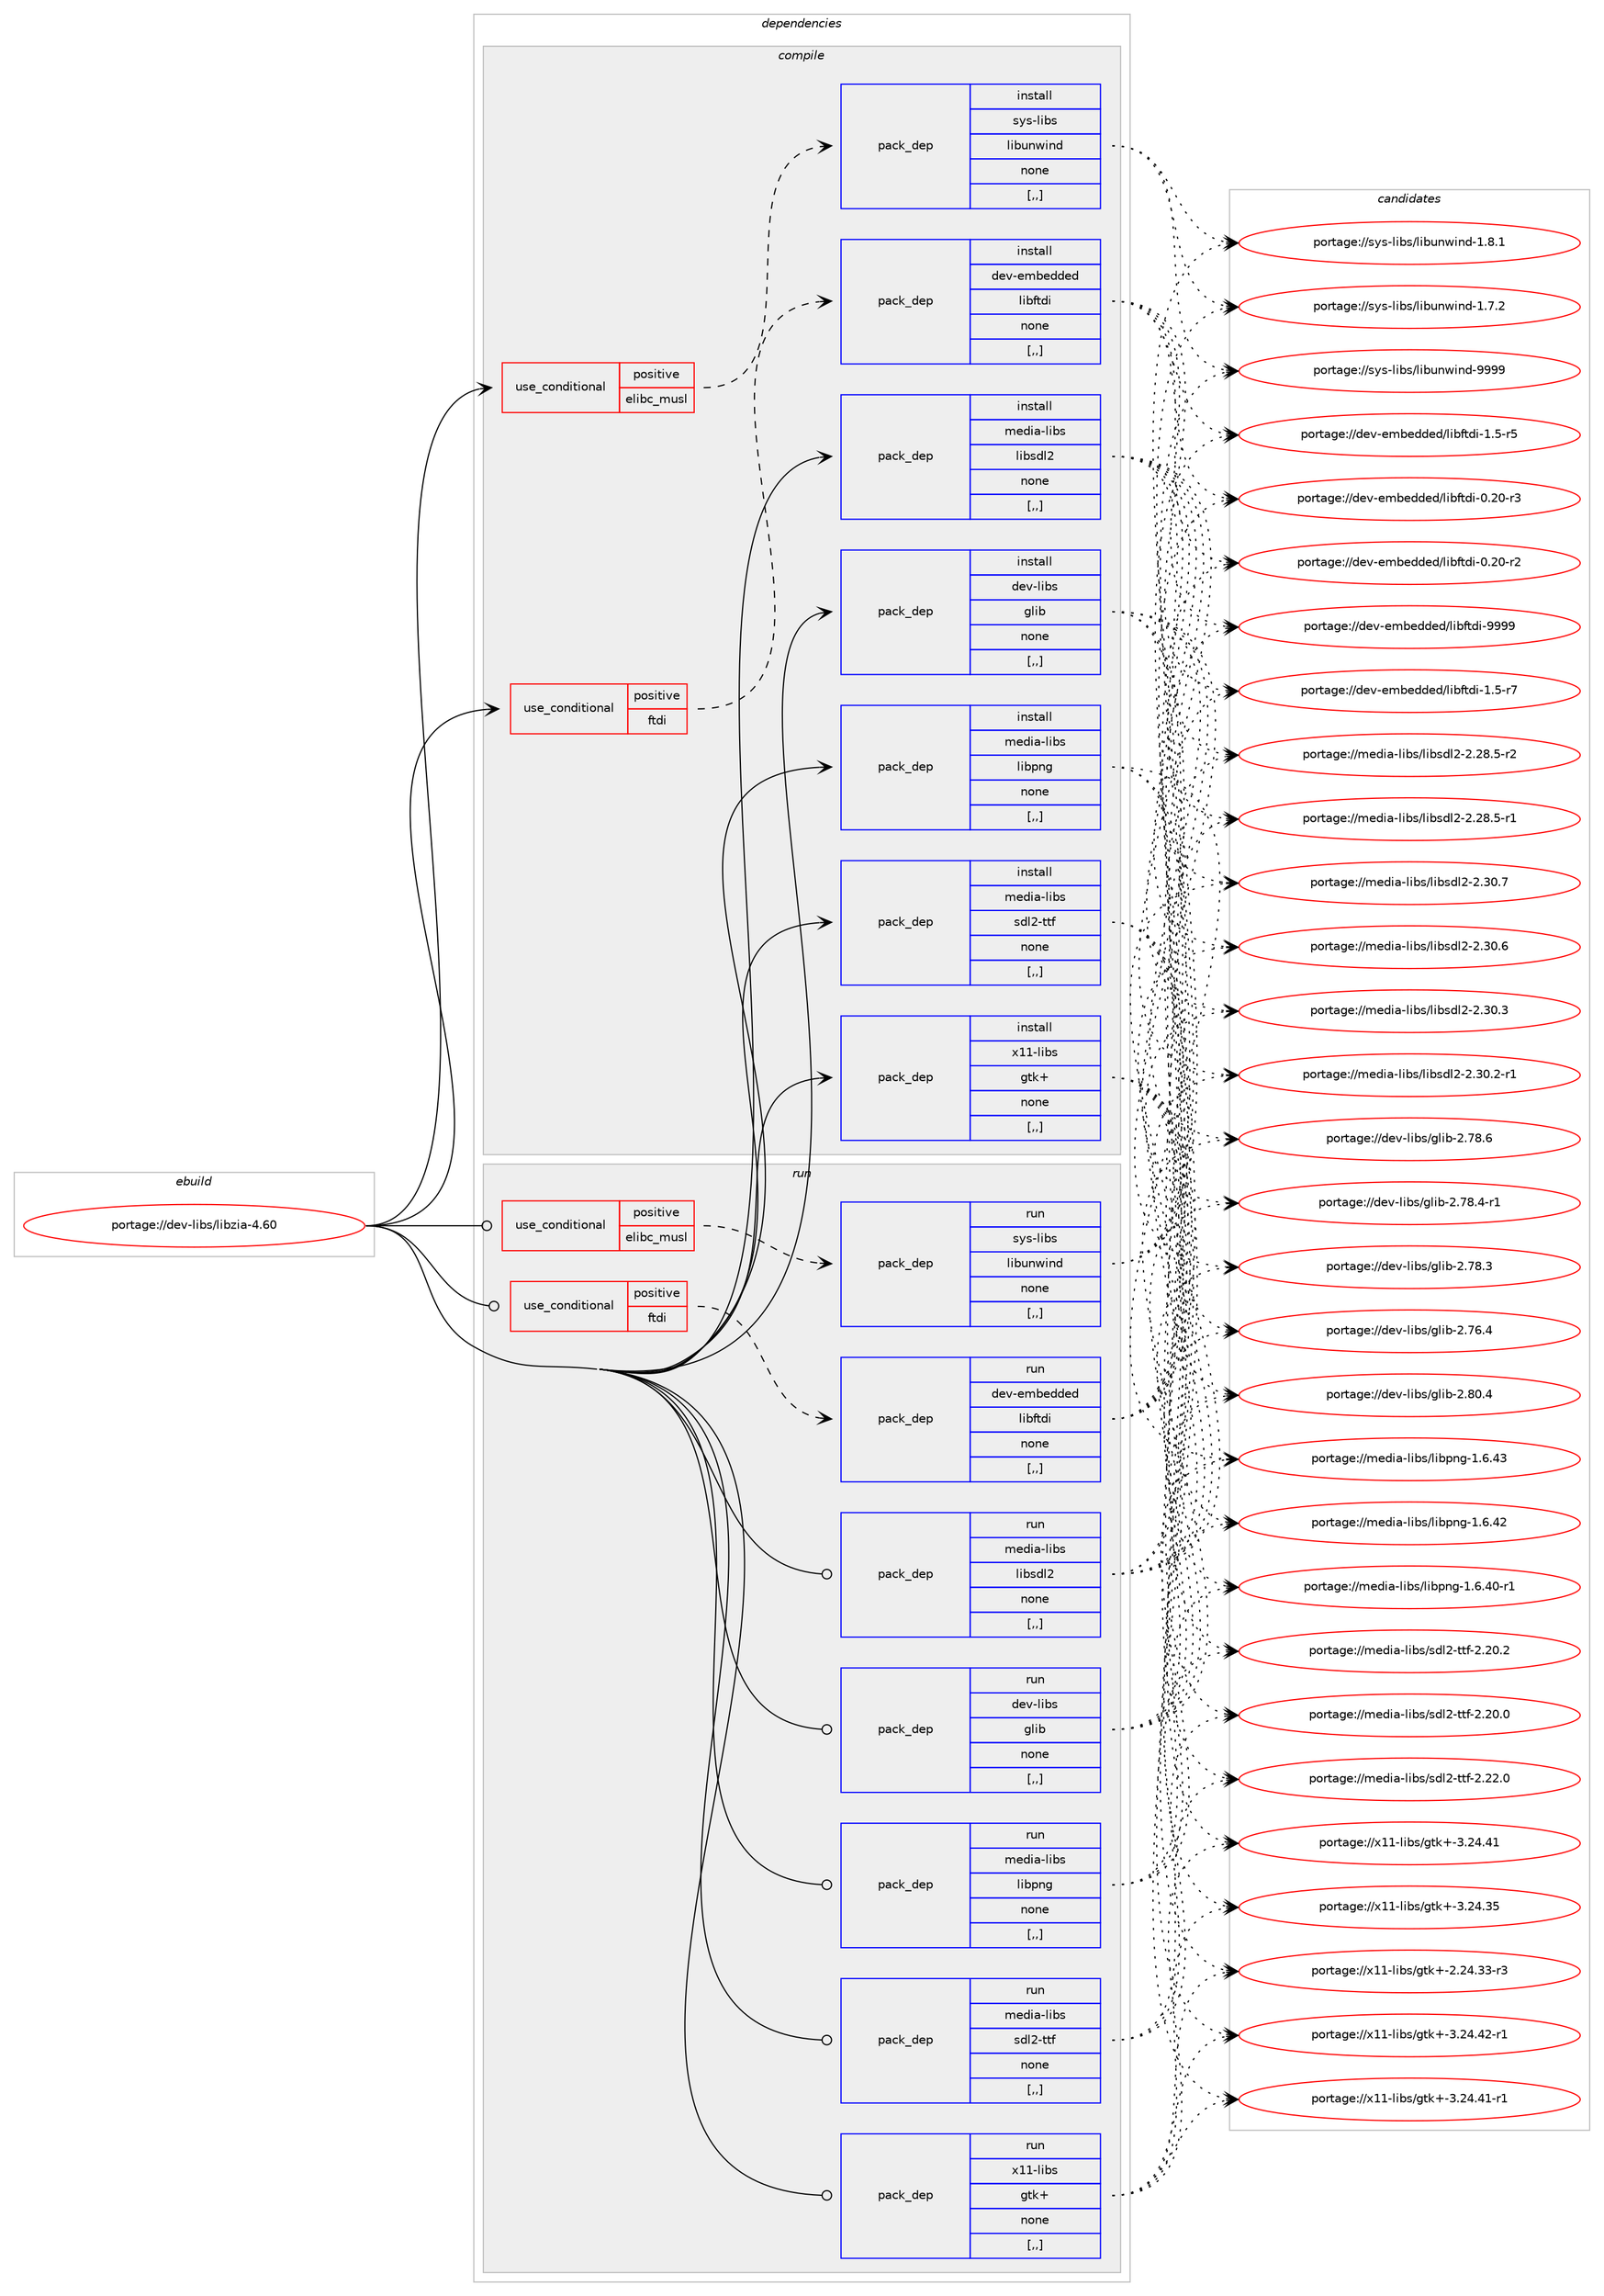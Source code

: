 digraph prolog {

# *************
# Graph options
# *************

newrank=true;
concentrate=true;
compound=true;
graph [rankdir=LR,fontname=Helvetica,fontsize=10,ranksep=1.5];#, ranksep=2.5, nodesep=0.2];
edge  [arrowhead=vee];
node  [fontname=Helvetica,fontsize=10];

# **********
# The ebuild
# **********

subgraph cluster_leftcol {
color=gray;
label=<<i>ebuild</i>>;
id [label="portage://dev-libs/libzia-4.60", color=red, width=4, href="../dev-libs/libzia-4.60.svg"];
}

# ****************
# The dependencies
# ****************

subgraph cluster_midcol {
color=gray;
label=<<i>dependencies</i>>;
subgraph cluster_compile {
fillcolor="#eeeeee";
style=filled;
label=<<i>compile</i>>;
subgraph cond157710 {
dependency606334 [label=<<TABLE BORDER="0" CELLBORDER="1" CELLSPACING="0" CELLPADDING="4"><TR><TD ROWSPAN="3" CELLPADDING="10">use_conditional</TD></TR><TR><TD>positive</TD></TR><TR><TD>elibc_musl</TD></TR></TABLE>>, shape=none, color=red];
subgraph pack443858 {
dependency606335 [label=<<TABLE BORDER="0" CELLBORDER="1" CELLSPACING="0" CELLPADDING="4" WIDTH="220"><TR><TD ROWSPAN="6" CELLPADDING="30">pack_dep</TD></TR><TR><TD WIDTH="110">install</TD></TR><TR><TD>sys-libs</TD></TR><TR><TD>libunwind</TD></TR><TR><TD>none</TD></TR><TR><TD>[,,]</TD></TR></TABLE>>, shape=none, color=blue];
}
dependency606334:e -> dependency606335:w [weight=20,style="dashed",arrowhead="vee"];
}
id:e -> dependency606334:w [weight=20,style="solid",arrowhead="vee"];
subgraph cond157711 {
dependency606336 [label=<<TABLE BORDER="0" CELLBORDER="1" CELLSPACING="0" CELLPADDING="4"><TR><TD ROWSPAN="3" CELLPADDING="10">use_conditional</TD></TR><TR><TD>positive</TD></TR><TR><TD>ftdi</TD></TR></TABLE>>, shape=none, color=red];
subgraph pack443859 {
dependency606337 [label=<<TABLE BORDER="0" CELLBORDER="1" CELLSPACING="0" CELLPADDING="4" WIDTH="220"><TR><TD ROWSPAN="6" CELLPADDING="30">pack_dep</TD></TR><TR><TD WIDTH="110">install</TD></TR><TR><TD>dev-embedded</TD></TR><TR><TD>libftdi</TD></TR><TR><TD>none</TD></TR><TR><TD>[,,]</TD></TR></TABLE>>, shape=none, color=blue];
}
dependency606336:e -> dependency606337:w [weight=20,style="dashed",arrowhead="vee"];
}
id:e -> dependency606336:w [weight=20,style="solid",arrowhead="vee"];
subgraph pack443860 {
dependency606338 [label=<<TABLE BORDER="0" CELLBORDER="1" CELLSPACING="0" CELLPADDING="4" WIDTH="220"><TR><TD ROWSPAN="6" CELLPADDING="30">pack_dep</TD></TR><TR><TD WIDTH="110">install</TD></TR><TR><TD>dev-libs</TD></TR><TR><TD>glib</TD></TR><TR><TD>none</TD></TR><TR><TD>[,,]</TD></TR></TABLE>>, shape=none, color=blue];
}
id:e -> dependency606338:w [weight=20,style="solid",arrowhead="vee"];
subgraph pack443861 {
dependency606339 [label=<<TABLE BORDER="0" CELLBORDER="1" CELLSPACING="0" CELLPADDING="4" WIDTH="220"><TR><TD ROWSPAN="6" CELLPADDING="30">pack_dep</TD></TR><TR><TD WIDTH="110">install</TD></TR><TR><TD>media-libs</TD></TR><TR><TD>libpng</TD></TR><TR><TD>none</TD></TR><TR><TD>[,,]</TD></TR></TABLE>>, shape=none, color=blue];
}
id:e -> dependency606339:w [weight=20,style="solid",arrowhead="vee"];
subgraph pack443862 {
dependency606340 [label=<<TABLE BORDER="0" CELLBORDER="1" CELLSPACING="0" CELLPADDING="4" WIDTH="220"><TR><TD ROWSPAN="6" CELLPADDING="30">pack_dep</TD></TR><TR><TD WIDTH="110">install</TD></TR><TR><TD>media-libs</TD></TR><TR><TD>libsdl2</TD></TR><TR><TD>none</TD></TR><TR><TD>[,,]</TD></TR></TABLE>>, shape=none, color=blue];
}
id:e -> dependency606340:w [weight=20,style="solid",arrowhead="vee"];
subgraph pack443863 {
dependency606341 [label=<<TABLE BORDER="0" CELLBORDER="1" CELLSPACING="0" CELLPADDING="4" WIDTH="220"><TR><TD ROWSPAN="6" CELLPADDING="30">pack_dep</TD></TR><TR><TD WIDTH="110">install</TD></TR><TR><TD>media-libs</TD></TR><TR><TD>sdl2-ttf</TD></TR><TR><TD>none</TD></TR><TR><TD>[,,]</TD></TR></TABLE>>, shape=none, color=blue];
}
id:e -> dependency606341:w [weight=20,style="solid",arrowhead="vee"];
subgraph pack443864 {
dependency606342 [label=<<TABLE BORDER="0" CELLBORDER="1" CELLSPACING="0" CELLPADDING="4" WIDTH="220"><TR><TD ROWSPAN="6" CELLPADDING="30">pack_dep</TD></TR><TR><TD WIDTH="110">install</TD></TR><TR><TD>x11-libs</TD></TR><TR><TD>gtk+</TD></TR><TR><TD>none</TD></TR><TR><TD>[,,]</TD></TR></TABLE>>, shape=none, color=blue];
}
id:e -> dependency606342:w [weight=20,style="solid",arrowhead="vee"];
}
subgraph cluster_compileandrun {
fillcolor="#eeeeee";
style=filled;
label=<<i>compile and run</i>>;
}
subgraph cluster_run {
fillcolor="#eeeeee";
style=filled;
label=<<i>run</i>>;
subgraph cond157712 {
dependency606343 [label=<<TABLE BORDER="0" CELLBORDER="1" CELLSPACING="0" CELLPADDING="4"><TR><TD ROWSPAN="3" CELLPADDING="10">use_conditional</TD></TR><TR><TD>positive</TD></TR><TR><TD>elibc_musl</TD></TR></TABLE>>, shape=none, color=red];
subgraph pack443865 {
dependency606344 [label=<<TABLE BORDER="0" CELLBORDER="1" CELLSPACING="0" CELLPADDING="4" WIDTH="220"><TR><TD ROWSPAN="6" CELLPADDING="30">pack_dep</TD></TR><TR><TD WIDTH="110">run</TD></TR><TR><TD>sys-libs</TD></TR><TR><TD>libunwind</TD></TR><TR><TD>none</TD></TR><TR><TD>[,,]</TD></TR></TABLE>>, shape=none, color=blue];
}
dependency606343:e -> dependency606344:w [weight=20,style="dashed",arrowhead="vee"];
}
id:e -> dependency606343:w [weight=20,style="solid",arrowhead="odot"];
subgraph cond157713 {
dependency606345 [label=<<TABLE BORDER="0" CELLBORDER="1" CELLSPACING="0" CELLPADDING="4"><TR><TD ROWSPAN="3" CELLPADDING="10">use_conditional</TD></TR><TR><TD>positive</TD></TR><TR><TD>ftdi</TD></TR></TABLE>>, shape=none, color=red];
subgraph pack443866 {
dependency606346 [label=<<TABLE BORDER="0" CELLBORDER="1" CELLSPACING="0" CELLPADDING="4" WIDTH="220"><TR><TD ROWSPAN="6" CELLPADDING="30">pack_dep</TD></TR><TR><TD WIDTH="110">run</TD></TR><TR><TD>dev-embedded</TD></TR><TR><TD>libftdi</TD></TR><TR><TD>none</TD></TR><TR><TD>[,,]</TD></TR></TABLE>>, shape=none, color=blue];
}
dependency606345:e -> dependency606346:w [weight=20,style="dashed",arrowhead="vee"];
}
id:e -> dependency606345:w [weight=20,style="solid",arrowhead="odot"];
subgraph pack443867 {
dependency606347 [label=<<TABLE BORDER="0" CELLBORDER="1" CELLSPACING="0" CELLPADDING="4" WIDTH="220"><TR><TD ROWSPAN="6" CELLPADDING="30">pack_dep</TD></TR><TR><TD WIDTH="110">run</TD></TR><TR><TD>dev-libs</TD></TR><TR><TD>glib</TD></TR><TR><TD>none</TD></TR><TR><TD>[,,]</TD></TR></TABLE>>, shape=none, color=blue];
}
id:e -> dependency606347:w [weight=20,style="solid",arrowhead="odot"];
subgraph pack443868 {
dependency606348 [label=<<TABLE BORDER="0" CELLBORDER="1" CELLSPACING="0" CELLPADDING="4" WIDTH="220"><TR><TD ROWSPAN="6" CELLPADDING="30">pack_dep</TD></TR><TR><TD WIDTH="110">run</TD></TR><TR><TD>media-libs</TD></TR><TR><TD>libpng</TD></TR><TR><TD>none</TD></TR><TR><TD>[,,]</TD></TR></TABLE>>, shape=none, color=blue];
}
id:e -> dependency606348:w [weight=20,style="solid",arrowhead="odot"];
subgraph pack443869 {
dependency606349 [label=<<TABLE BORDER="0" CELLBORDER="1" CELLSPACING="0" CELLPADDING="4" WIDTH="220"><TR><TD ROWSPAN="6" CELLPADDING="30">pack_dep</TD></TR><TR><TD WIDTH="110">run</TD></TR><TR><TD>media-libs</TD></TR><TR><TD>libsdl2</TD></TR><TR><TD>none</TD></TR><TR><TD>[,,]</TD></TR></TABLE>>, shape=none, color=blue];
}
id:e -> dependency606349:w [weight=20,style="solid",arrowhead="odot"];
subgraph pack443870 {
dependency606350 [label=<<TABLE BORDER="0" CELLBORDER="1" CELLSPACING="0" CELLPADDING="4" WIDTH="220"><TR><TD ROWSPAN="6" CELLPADDING="30">pack_dep</TD></TR><TR><TD WIDTH="110">run</TD></TR><TR><TD>media-libs</TD></TR><TR><TD>sdl2-ttf</TD></TR><TR><TD>none</TD></TR><TR><TD>[,,]</TD></TR></TABLE>>, shape=none, color=blue];
}
id:e -> dependency606350:w [weight=20,style="solid",arrowhead="odot"];
subgraph pack443871 {
dependency606351 [label=<<TABLE BORDER="0" CELLBORDER="1" CELLSPACING="0" CELLPADDING="4" WIDTH="220"><TR><TD ROWSPAN="6" CELLPADDING="30">pack_dep</TD></TR><TR><TD WIDTH="110">run</TD></TR><TR><TD>x11-libs</TD></TR><TR><TD>gtk+</TD></TR><TR><TD>none</TD></TR><TR><TD>[,,]</TD></TR></TABLE>>, shape=none, color=blue];
}
id:e -> dependency606351:w [weight=20,style="solid",arrowhead="odot"];
}
}

# **************
# The candidates
# **************

subgraph cluster_choices {
rank=same;
color=gray;
label=<<i>candidates</i>>;

subgraph choice443858 {
color=black;
nodesep=1;
choice115121115451081059811547108105981171101191051101004557575757 [label="portage://sys-libs/libunwind-9999", color=red, width=4,href="../sys-libs/libunwind-9999.svg"];
choice11512111545108105981154710810598117110119105110100454946564649 [label="portage://sys-libs/libunwind-1.8.1", color=red, width=4,href="../sys-libs/libunwind-1.8.1.svg"];
choice11512111545108105981154710810598117110119105110100454946554650 [label="portage://sys-libs/libunwind-1.7.2", color=red, width=4,href="../sys-libs/libunwind-1.7.2.svg"];
dependency606335:e -> choice115121115451081059811547108105981171101191051101004557575757:w [style=dotted,weight="100"];
dependency606335:e -> choice11512111545108105981154710810598117110119105110100454946564649:w [style=dotted,weight="100"];
dependency606335:e -> choice11512111545108105981154710810598117110119105110100454946554650:w [style=dotted,weight="100"];
}
subgraph choice443859 {
color=black;
nodesep=1;
choice100101118451011099810110010010110047108105981021161001054557575757 [label="portage://dev-embedded/libftdi-9999", color=red, width=4,href="../dev-embedded/libftdi-9999.svg"];
choice10010111845101109981011001001011004710810598102116100105454946534511455 [label="portage://dev-embedded/libftdi-1.5-r7", color=red, width=4,href="../dev-embedded/libftdi-1.5-r7.svg"];
choice10010111845101109981011001001011004710810598102116100105454946534511453 [label="portage://dev-embedded/libftdi-1.5-r5", color=red, width=4,href="../dev-embedded/libftdi-1.5-r5.svg"];
choice1001011184510110998101100100101100471081059810211610010545484650484511451 [label="portage://dev-embedded/libftdi-0.20-r3", color=red, width=4,href="../dev-embedded/libftdi-0.20-r3.svg"];
choice1001011184510110998101100100101100471081059810211610010545484650484511450 [label="portage://dev-embedded/libftdi-0.20-r2", color=red, width=4,href="../dev-embedded/libftdi-0.20-r2.svg"];
dependency606337:e -> choice100101118451011099810110010010110047108105981021161001054557575757:w [style=dotted,weight="100"];
dependency606337:e -> choice10010111845101109981011001001011004710810598102116100105454946534511455:w [style=dotted,weight="100"];
dependency606337:e -> choice10010111845101109981011001001011004710810598102116100105454946534511453:w [style=dotted,weight="100"];
dependency606337:e -> choice1001011184510110998101100100101100471081059810211610010545484650484511451:w [style=dotted,weight="100"];
dependency606337:e -> choice1001011184510110998101100100101100471081059810211610010545484650484511450:w [style=dotted,weight="100"];
}
subgraph choice443860 {
color=black;
nodesep=1;
choice1001011184510810598115471031081059845504656484652 [label="portage://dev-libs/glib-2.80.4", color=red, width=4,href="../dev-libs/glib-2.80.4.svg"];
choice1001011184510810598115471031081059845504655564654 [label="portage://dev-libs/glib-2.78.6", color=red, width=4,href="../dev-libs/glib-2.78.6.svg"];
choice10010111845108105981154710310810598455046555646524511449 [label="portage://dev-libs/glib-2.78.4-r1", color=red, width=4,href="../dev-libs/glib-2.78.4-r1.svg"];
choice1001011184510810598115471031081059845504655564651 [label="portage://dev-libs/glib-2.78.3", color=red, width=4,href="../dev-libs/glib-2.78.3.svg"];
choice1001011184510810598115471031081059845504655544652 [label="portage://dev-libs/glib-2.76.4", color=red, width=4,href="../dev-libs/glib-2.76.4.svg"];
dependency606338:e -> choice1001011184510810598115471031081059845504656484652:w [style=dotted,weight="100"];
dependency606338:e -> choice1001011184510810598115471031081059845504655564654:w [style=dotted,weight="100"];
dependency606338:e -> choice10010111845108105981154710310810598455046555646524511449:w [style=dotted,weight="100"];
dependency606338:e -> choice1001011184510810598115471031081059845504655564651:w [style=dotted,weight="100"];
dependency606338:e -> choice1001011184510810598115471031081059845504655544652:w [style=dotted,weight="100"];
}
subgraph choice443861 {
color=black;
nodesep=1;
choice109101100105974510810598115471081059811211010345494654465251 [label="portage://media-libs/libpng-1.6.43", color=red, width=4,href="../media-libs/libpng-1.6.43.svg"];
choice109101100105974510810598115471081059811211010345494654465250 [label="portage://media-libs/libpng-1.6.42", color=red, width=4,href="../media-libs/libpng-1.6.42.svg"];
choice1091011001059745108105981154710810598112110103454946544652484511449 [label="portage://media-libs/libpng-1.6.40-r1", color=red, width=4,href="../media-libs/libpng-1.6.40-r1.svg"];
dependency606339:e -> choice109101100105974510810598115471081059811211010345494654465251:w [style=dotted,weight="100"];
dependency606339:e -> choice109101100105974510810598115471081059811211010345494654465250:w [style=dotted,weight="100"];
dependency606339:e -> choice1091011001059745108105981154710810598112110103454946544652484511449:w [style=dotted,weight="100"];
}
subgraph choice443862 {
color=black;
nodesep=1;
choice10910110010597451081059811547108105981151001085045504651484655 [label="portage://media-libs/libsdl2-2.30.7", color=red, width=4,href="../media-libs/libsdl2-2.30.7.svg"];
choice10910110010597451081059811547108105981151001085045504651484654 [label="portage://media-libs/libsdl2-2.30.6", color=red, width=4,href="../media-libs/libsdl2-2.30.6.svg"];
choice10910110010597451081059811547108105981151001085045504651484651 [label="portage://media-libs/libsdl2-2.30.3", color=red, width=4,href="../media-libs/libsdl2-2.30.3.svg"];
choice109101100105974510810598115471081059811510010850455046514846504511449 [label="portage://media-libs/libsdl2-2.30.2-r1", color=red, width=4,href="../media-libs/libsdl2-2.30.2-r1.svg"];
choice109101100105974510810598115471081059811510010850455046505646534511450 [label="portage://media-libs/libsdl2-2.28.5-r2", color=red, width=4,href="../media-libs/libsdl2-2.28.5-r2.svg"];
choice109101100105974510810598115471081059811510010850455046505646534511449 [label="portage://media-libs/libsdl2-2.28.5-r1", color=red, width=4,href="../media-libs/libsdl2-2.28.5-r1.svg"];
dependency606340:e -> choice10910110010597451081059811547108105981151001085045504651484655:w [style=dotted,weight="100"];
dependency606340:e -> choice10910110010597451081059811547108105981151001085045504651484654:w [style=dotted,weight="100"];
dependency606340:e -> choice10910110010597451081059811547108105981151001085045504651484651:w [style=dotted,weight="100"];
dependency606340:e -> choice109101100105974510810598115471081059811510010850455046514846504511449:w [style=dotted,weight="100"];
dependency606340:e -> choice109101100105974510810598115471081059811510010850455046505646534511450:w [style=dotted,weight="100"];
dependency606340:e -> choice109101100105974510810598115471081059811510010850455046505646534511449:w [style=dotted,weight="100"];
}
subgraph choice443863 {
color=black;
nodesep=1;
choice10910110010597451081059811547115100108504511611610245504650504648 [label="portage://media-libs/sdl2-ttf-2.22.0", color=red, width=4,href="../media-libs/sdl2-ttf-2.22.0.svg"];
choice10910110010597451081059811547115100108504511611610245504650484650 [label="portage://media-libs/sdl2-ttf-2.20.2", color=red, width=4,href="../media-libs/sdl2-ttf-2.20.2.svg"];
choice10910110010597451081059811547115100108504511611610245504650484648 [label="portage://media-libs/sdl2-ttf-2.20.0", color=red, width=4,href="../media-libs/sdl2-ttf-2.20.0.svg"];
dependency606341:e -> choice10910110010597451081059811547115100108504511611610245504650504648:w [style=dotted,weight="100"];
dependency606341:e -> choice10910110010597451081059811547115100108504511611610245504650484650:w [style=dotted,weight="100"];
dependency606341:e -> choice10910110010597451081059811547115100108504511611610245504650484648:w [style=dotted,weight="100"];
}
subgraph choice443864 {
color=black;
nodesep=1;
choice12049494510810598115471031161074345514650524652504511449 [label="portage://x11-libs/gtk+-3.24.42-r1", color=red, width=4,href="../x11-libs/gtk+-3.24.42-r1.svg"];
choice12049494510810598115471031161074345514650524652494511449 [label="portage://x11-libs/gtk+-3.24.41-r1", color=red, width=4,href="../x11-libs/gtk+-3.24.41-r1.svg"];
choice1204949451081059811547103116107434551465052465249 [label="portage://x11-libs/gtk+-3.24.41", color=red, width=4,href="../x11-libs/gtk+-3.24.41.svg"];
choice1204949451081059811547103116107434551465052465153 [label="portage://x11-libs/gtk+-3.24.35", color=red, width=4,href="../x11-libs/gtk+-3.24.35.svg"];
choice12049494510810598115471031161074345504650524651514511451 [label="portage://x11-libs/gtk+-2.24.33-r3", color=red, width=4,href="../x11-libs/gtk+-2.24.33-r3.svg"];
dependency606342:e -> choice12049494510810598115471031161074345514650524652504511449:w [style=dotted,weight="100"];
dependency606342:e -> choice12049494510810598115471031161074345514650524652494511449:w [style=dotted,weight="100"];
dependency606342:e -> choice1204949451081059811547103116107434551465052465249:w [style=dotted,weight="100"];
dependency606342:e -> choice1204949451081059811547103116107434551465052465153:w [style=dotted,weight="100"];
dependency606342:e -> choice12049494510810598115471031161074345504650524651514511451:w [style=dotted,weight="100"];
}
subgraph choice443865 {
color=black;
nodesep=1;
choice115121115451081059811547108105981171101191051101004557575757 [label="portage://sys-libs/libunwind-9999", color=red, width=4,href="../sys-libs/libunwind-9999.svg"];
choice11512111545108105981154710810598117110119105110100454946564649 [label="portage://sys-libs/libunwind-1.8.1", color=red, width=4,href="../sys-libs/libunwind-1.8.1.svg"];
choice11512111545108105981154710810598117110119105110100454946554650 [label="portage://sys-libs/libunwind-1.7.2", color=red, width=4,href="../sys-libs/libunwind-1.7.2.svg"];
dependency606344:e -> choice115121115451081059811547108105981171101191051101004557575757:w [style=dotted,weight="100"];
dependency606344:e -> choice11512111545108105981154710810598117110119105110100454946564649:w [style=dotted,weight="100"];
dependency606344:e -> choice11512111545108105981154710810598117110119105110100454946554650:w [style=dotted,weight="100"];
}
subgraph choice443866 {
color=black;
nodesep=1;
choice100101118451011099810110010010110047108105981021161001054557575757 [label="portage://dev-embedded/libftdi-9999", color=red, width=4,href="../dev-embedded/libftdi-9999.svg"];
choice10010111845101109981011001001011004710810598102116100105454946534511455 [label="portage://dev-embedded/libftdi-1.5-r7", color=red, width=4,href="../dev-embedded/libftdi-1.5-r7.svg"];
choice10010111845101109981011001001011004710810598102116100105454946534511453 [label="portage://dev-embedded/libftdi-1.5-r5", color=red, width=4,href="../dev-embedded/libftdi-1.5-r5.svg"];
choice1001011184510110998101100100101100471081059810211610010545484650484511451 [label="portage://dev-embedded/libftdi-0.20-r3", color=red, width=4,href="../dev-embedded/libftdi-0.20-r3.svg"];
choice1001011184510110998101100100101100471081059810211610010545484650484511450 [label="portage://dev-embedded/libftdi-0.20-r2", color=red, width=4,href="../dev-embedded/libftdi-0.20-r2.svg"];
dependency606346:e -> choice100101118451011099810110010010110047108105981021161001054557575757:w [style=dotted,weight="100"];
dependency606346:e -> choice10010111845101109981011001001011004710810598102116100105454946534511455:w [style=dotted,weight="100"];
dependency606346:e -> choice10010111845101109981011001001011004710810598102116100105454946534511453:w [style=dotted,weight="100"];
dependency606346:e -> choice1001011184510110998101100100101100471081059810211610010545484650484511451:w [style=dotted,weight="100"];
dependency606346:e -> choice1001011184510110998101100100101100471081059810211610010545484650484511450:w [style=dotted,weight="100"];
}
subgraph choice443867 {
color=black;
nodesep=1;
choice1001011184510810598115471031081059845504656484652 [label="portage://dev-libs/glib-2.80.4", color=red, width=4,href="../dev-libs/glib-2.80.4.svg"];
choice1001011184510810598115471031081059845504655564654 [label="portage://dev-libs/glib-2.78.6", color=red, width=4,href="../dev-libs/glib-2.78.6.svg"];
choice10010111845108105981154710310810598455046555646524511449 [label="portage://dev-libs/glib-2.78.4-r1", color=red, width=4,href="../dev-libs/glib-2.78.4-r1.svg"];
choice1001011184510810598115471031081059845504655564651 [label="portage://dev-libs/glib-2.78.3", color=red, width=4,href="../dev-libs/glib-2.78.3.svg"];
choice1001011184510810598115471031081059845504655544652 [label="portage://dev-libs/glib-2.76.4", color=red, width=4,href="../dev-libs/glib-2.76.4.svg"];
dependency606347:e -> choice1001011184510810598115471031081059845504656484652:w [style=dotted,weight="100"];
dependency606347:e -> choice1001011184510810598115471031081059845504655564654:w [style=dotted,weight="100"];
dependency606347:e -> choice10010111845108105981154710310810598455046555646524511449:w [style=dotted,weight="100"];
dependency606347:e -> choice1001011184510810598115471031081059845504655564651:w [style=dotted,weight="100"];
dependency606347:e -> choice1001011184510810598115471031081059845504655544652:w [style=dotted,weight="100"];
}
subgraph choice443868 {
color=black;
nodesep=1;
choice109101100105974510810598115471081059811211010345494654465251 [label="portage://media-libs/libpng-1.6.43", color=red, width=4,href="../media-libs/libpng-1.6.43.svg"];
choice109101100105974510810598115471081059811211010345494654465250 [label="portage://media-libs/libpng-1.6.42", color=red, width=4,href="../media-libs/libpng-1.6.42.svg"];
choice1091011001059745108105981154710810598112110103454946544652484511449 [label="portage://media-libs/libpng-1.6.40-r1", color=red, width=4,href="../media-libs/libpng-1.6.40-r1.svg"];
dependency606348:e -> choice109101100105974510810598115471081059811211010345494654465251:w [style=dotted,weight="100"];
dependency606348:e -> choice109101100105974510810598115471081059811211010345494654465250:w [style=dotted,weight="100"];
dependency606348:e -> choice1091011001059745108105981154710810598112110103454946544652484511449:w [style=dotted,weight="100"];
}
subgraph choice443869 {
color=black;
nodesep=1;
choice10910110010597451081059811547108105981151001085045504651484655 [label="portage://media-libs/libsdl2-2.30.7", color=red, width=4,href="../media-libs/libsdl2-2.30.7.svg"];
choice10910110010597451081059811547108105981151001085045504651484654 [label="portage://media-libs/libsdl2-2.30.6", color=red, width=4,href="../media-libs/libsdl2-2.30.6.svg"];
choice10910110010597451081059811547108105981151001085045504651484651 [label="portage://media-libs/libsdl2-2.30.3", color=red, width=4,href="../media-libs/libsdl2-2.30.3.svg"];
choice109101100105974510810598115471081059811510010850455046514846504511449 [label="portage://media-libs/libsdl2-2.30.2-r1", color=red, width=4,href="../media-libs/libsdl2-2.30.2-r1.svg"];
choice109101100105974510810598115471081059811510010850455046505646534511450 [label="portage://media-libs/libsdl2-2.28.5-r2", color=red, width=4,href="../media-libs/libsdl2-2.28.5-r2.svg"];
choice109101100105974510810598115471081059811510010850455046505646534511449 [label="portage://media-libs/libsdl2-2.28.5-r1", color=red, width=4,href="../media-libs/libsdl2-2.28.5-r1.svg"];
dependency606349:e -> choice10910110010597451081059811547108105981151001085045504651484655:w [style=dotted,weight="100"];
dependency606349:e -> choice10910110010597451081059811547108105981151001085045504651484654:w [style=dotted,weight="100"];
dependency606349:e -> choice10910110010597451081059811547108105981151001085045504651484651:w [style=dotted,weight="100"];
dependency606349:e -> choice109101100105974510810598115471081059811510010850455046514846504511449:w [style=dotted,weight="100"];
dependency606349:e -> choice109101100105974510810598115471081059811510010850455046505646534511450:w [style=dotted,weight="100"];
dependency606349:e -> choice109101100105974510810598115471081059811510010850455046505646534511449:w [style=dotted,weight="100"];
}
subgraph choice443870 {
color=black;
nodesep=1;
choice10910110010597451081059811547115100108504511611610245504650504648 [label="portage://media-libs/sdl2-ttf-2.22.0", color=red, width=4,href="../media-libs/sdl2-ttf-2.22.0.svg"];
choice10910110010597451081059811547115100108504511611610245504650484650 [label="portage://media-libs/sdl2-ttf-2.20.2", color=red, width=4,href="../media-libs/sdl2-ttf-2.20.2.svg"];
choice10910110010597451081059811547115100108504511611610245504650484648 [label="portage://media-libs/sdl2-ttf-2.20.0", color=red, width=4,href="../media-libs/sdl2-ttf-2.20.0.svg"];
dependency606350:e -> choice10910110010597451081059811547115100108504511611610245504650504648:w [style=dotted,weight="100"];
dependency606350:e -> choice10910110010597451081059811547115100108504511611610245504650484650:w [style=dotted,weight="100"];
dependency606350:e -> choice10910110010597451081059811547115100108504511611610245504650484648:w [style=dotted,weight="100"];
}
subgraph choice443871 {
color=black;
nodesep=1;
choice12049494510810598115471031161074345514650524652504511449 [label="portage://x11-libs/gtk+-3.24.42-r1", color=red, width=4,href="../x11-libs/gtk+-3.24.42-r1.svg"];
choice12049494510810598115471031161074345514650524652494511449 [label="portage://x11-libs/gtk+-3.24.41-r1", color=red, width=4,href="../x11-libs/gtk+-3.24.41-r1.svg"];
choice1204949451081059811547103116107434551465052465249 [label="portage://x11-libs/gtk+-3.24.41", color=red, width=4,href="../x11-libs/gtk+-3.24.41.svg"];
choice1204949451081059811547103116107434551465052465153 [label="portage://x11-libs/gtk+-3.24.35", color=red, width=4,href="../x11-libs/gtk+-3.24.35.svg"];
choice12049494510810598115471031161074345504650524651514511451 [label="portage://x11-libs/gtk+-2.24.33-r3", color=red, width=4,href="../x11-libs/gtk+-2.24.33-r3.svg"];
dependency606351:e -> choice12049494510810598115471031161074345514650524652504511449:w [style=dotted,weight="100"];
dependency606351:e -> choice12049494510810598115471031161074345514650524652494511449:w [style=dotted,weight="100"];
dependency606351:e -> choice1204949451081059811547103116107434551465052465249:w [style=dotted,weight="100"];
dependency606351:e -> choice1204949451081059811547103116107434551465052465153:w [style=dotted,weight="100"];
dependency606351:e -> choice12049494510810598115471031161074345504650524651514511451:w [style=dotted,weight="100"];
}
}

}
